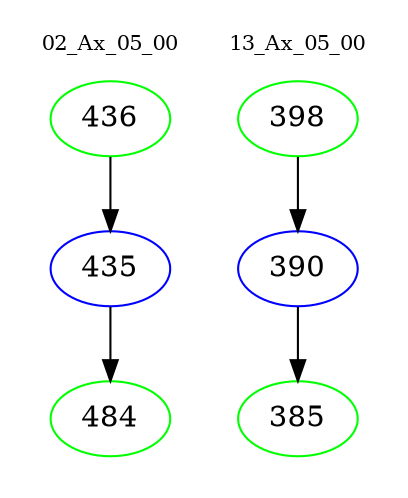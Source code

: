digraph{
subgraph cluster_0 {
color = white
label = "02_Ax_05_00";
fontsize=10;
T0_436 [label="436", color="green"]
T0_436 -> T0_435 [color="black"]
T0_435 [label="435", color="blue"]
T0_435 -> T0_484 [color="black"]
T0_484 [label="484", color="green"]
}
subgraph cluster_1 {
color = white
label = "13_Ax_05_00";
fontsize=10;
T1_398 [label="398", color="green"]
T1_398 -> T1_390 [color="black"]
T1_390 [label="390", color="blue"]
T1_390 -> T1_385 [color="black"]
T1_385 [label="385", color="green"]
}
}
